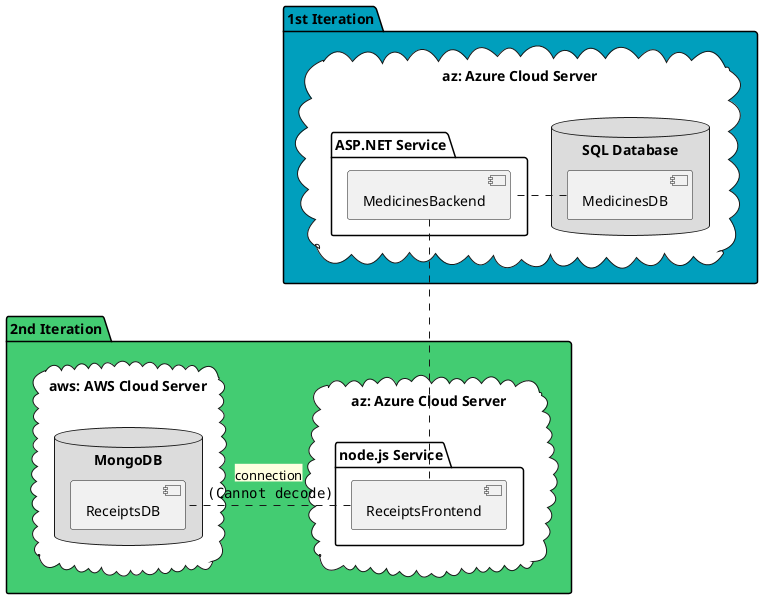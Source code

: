 @startuml "deploy_view_it2"

' Components
package "1st Iteration" #009FBD {
  
  cloud "az: Azure Cloud Server\n" as az1 #white {
    database "SQL Database" #DCDCDC {
      [MedicinesDB]
    }
    folder "ASP.NET Service" {
      [MedicinesBackend]
    }
}
}

package "2nd Iteration" #43CC72 {

  cloud "az: Azure Cloud Server\n" as az2 #white {
    folder "node.js Service" {
        [ReceiptsFrontend]
    }
  }

  cloud "aws: AWS Cloud Server\n" as aws #white {
    database "MongoDB" #DCDCDC {
        [ReceiptsDB]
    }
  }
}

' Relations
[MedicinesDB] . [MedicinesBackend]
[MedicinesBackend] .. [ReceiptsFrontend]
[ReceiptsFrontend] . [ReceiptsDB] : <back:#FFFFE0>connection</back>\n <img mlab-logo.png>
@enduml